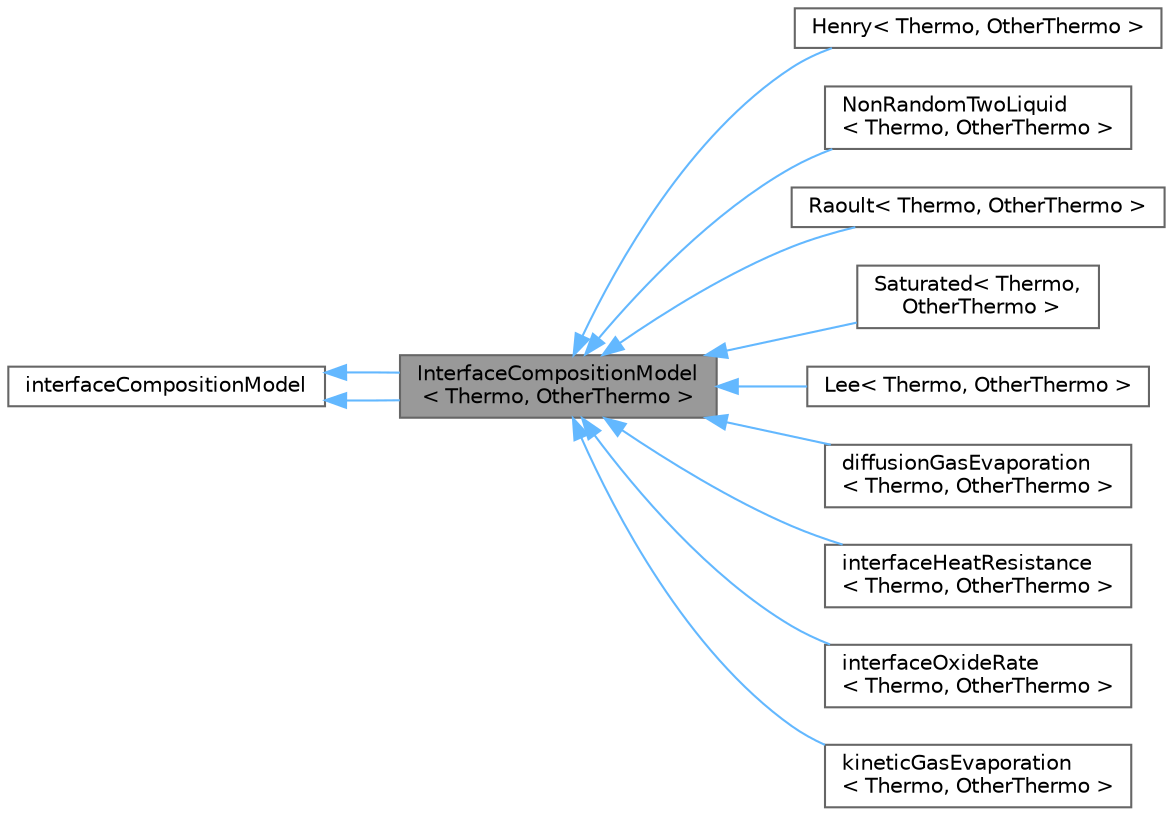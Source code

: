 digraph "InterfaceCompositionModel&lt; Thermo, OtherThermo &gt;"
{
 // LATEX_PDF_SIZE
  bgcolor="transparent";
  edge [fontname=Helvetica,fontsize=10,labelfontname=Helvetica,labelfontsize=10];
  node [fontname=Helvetica,fontsize=10,shape=box,height=0.2,width=0.4];
  rankdir="LR";
  Node1 [id="Node000001",label="InterfaceCompositionModel\l\< Thermo, OtherThermo \>",height=0.2,width=0.4,color="gray40", fillcolor="grey60", style="filled", fontcolor="black",tooltip="Base class for interface composition models, templated on the two thermodynamic models either side of..."];
  Node2 -> Node1 [id="edge1_Node000001_Node000002",dir="back",color="steelblue1",style="solid",tooltip=" "];
  Node2 [id="Node000002",label="interfaceCompositionModel",height=0.2,width=0.4,color="gray40", fillcolor="white", style="filled",URL="$classFoam_1_1multiphaseInter_1_1interfaceCompositionModel.html",tooltip=" "];
  Node2 -> Node1 [id="edge2_Node000001_Node000002",dir="back",color="steelblue1",style="solid",tooltip=" "];
  Node1 -> Node3 [id="edge3_Node000001_Node000003",dir="back",color="steelblue1",style="solid",tooltip=" "];
  Node3 [id="Node000003",label="Henry\< Thermo, OtherThermo \>",height=0.2,width=0.4,color="gray40", fillcolor="white", style="filled",URL="$classFoam_1_1interfaceCompositionModels_1_1Henry.html",tooltip="Henry's law for gas solubility in liquid. The concentration of a dissolved species in the liquid is p..."];
  Node1 -> Node4 [id="edge4_Node000001_Node000004",dir="back",color="steelblue1",style="solid",tooltip=" "];
  Node4 [id="Node000004",label="NonRandomTwoLiquid\l\< Thermo, OtherThermo \>",height=0.2,width=0.4,color="gray40", fillcolor="white", style="filled",URL="$classFoam_1_1interfaceCompositionModels_1_1NonRandomTwoLiquid.html",tooltip="Non ideal law for the mixing of two species. A separate composition model is given for each species...."];
  Node1 -> Node5 [id="edge5_Node000001_Node000005",dir="back",color="steelblue1",style="solid",tooltip=" "];
  Node5 [id="Node000005",label="Raoult\< Thermo, OtherThermo \>",height=0.2,width=0.4,color="gray40", fillcolor="white", style="filled",URL="$classFoam_1_1interfaceCompositionModels_1_1Raoult.html",tooltip="Raoult's law of ideal mixing. A separate composition model is given for each species...."];
  Node1 -> Node6 [id="edge6_Node000001_Node000006",dir="back",color="steelblue1",style="solid",tooltip=" "];
  Node6 [id="Node000006",label="Saturated\< Thermo,\l OtherThermo \>",height=0.2,width=0.4,color="gray40", fillcolor="white", style="filled",URL="$classFoam_1_1interfaceCompositionModels_1_1Saturated.html",tooltip="Model which uses a saturation pressure model for a single species to calculate the interface composit..."];
  Node1 -> Node7 [id="edge7_Node000001_Node000007",dir="back",color="steelblue1",style="solid",tooltip=" "];
  Node7 [id="Node000007",label="Lee\< Thermo, OtherThermo \>",height=0.2,width=0.4,color="gray40", fillcolor="white", style="filled",URL="$classFoam_1_1meltingEvaporationModels_1_1Lee.html",tooltip="Mass transfer Lee model. Simple model driven by field value difference as:"];
  Node1 -> Node8 [id="edge8_Node000001_Node000008",dir="back",color="steelblue1",style="solid",tooltip=" "];
  Node8 [id="Node000008",label="diffusionGasEvaporation\l\< Thermo, OtherThermo \>",height=0.2,width=0.4,color="gray40", fillcolor="white", style="filled",URL="$classFoam_1_1meltingEvaporationModels_1_1diffusionGasEvaporation.html",tooltip="Gas diffusion based evaporation/condensation mass transfer model."];
  Node1 -> Node9 [id="edge9_Node000001_Node000009",dir="back",color="steelblue1",style="solid",tooltip=" "];
  Node9 [id="Node000009",label="interfaceHeatResistance\l\< Thermo, OtherThermo \>",height=0.2,width=0.4,color="gray40", fillcolor="white", style="filled",URL="$classFoam_1_1meltingEvaporationModels_1_1interfaceHeatResistance.html",tooltip="Interface Heat Resistance type of condensation/saturation model using spread source distribution foll..."];
  Node1 -> Node10 [id="edge10_Node000001_Node000010",dir="back",color="steelblue1",style="solid",tooltip=" "];
  Node10 [id="Node000010",label="interfaceOxideRate\l\< Thermo, OtherThermo \>",height=0.2,width=0.4,color="gray40", fillcolor="white", style="filled",URL="$classFoam_1_1meltingEvaporationModels_1_1interfaceOxideRate.html",tooltip="The interfaceOxideRate is a simple model to calculate the formation rate of oxide inclusions (mDotOxi..."];
  Node1 -> Node11 [id="edge11_Node000001_Node000011",dir="back",color="steelblue1",style="solid",tooltip=" "];
  Node11 [id="Node000011",label="kineticGasEvaporation\l\< Thermo, OtherThermo \>",height=0.2,width=0.4,color="gray40", fillcolor="white", style="filled",URL="$classFoam_1_1meltingEvaporationModels_1_1kineticGasEvaporation.html",tooltip="Considering the Hertz Knudsen formula, which gives the evaporation-condensation flux based on the kin..."];
}
